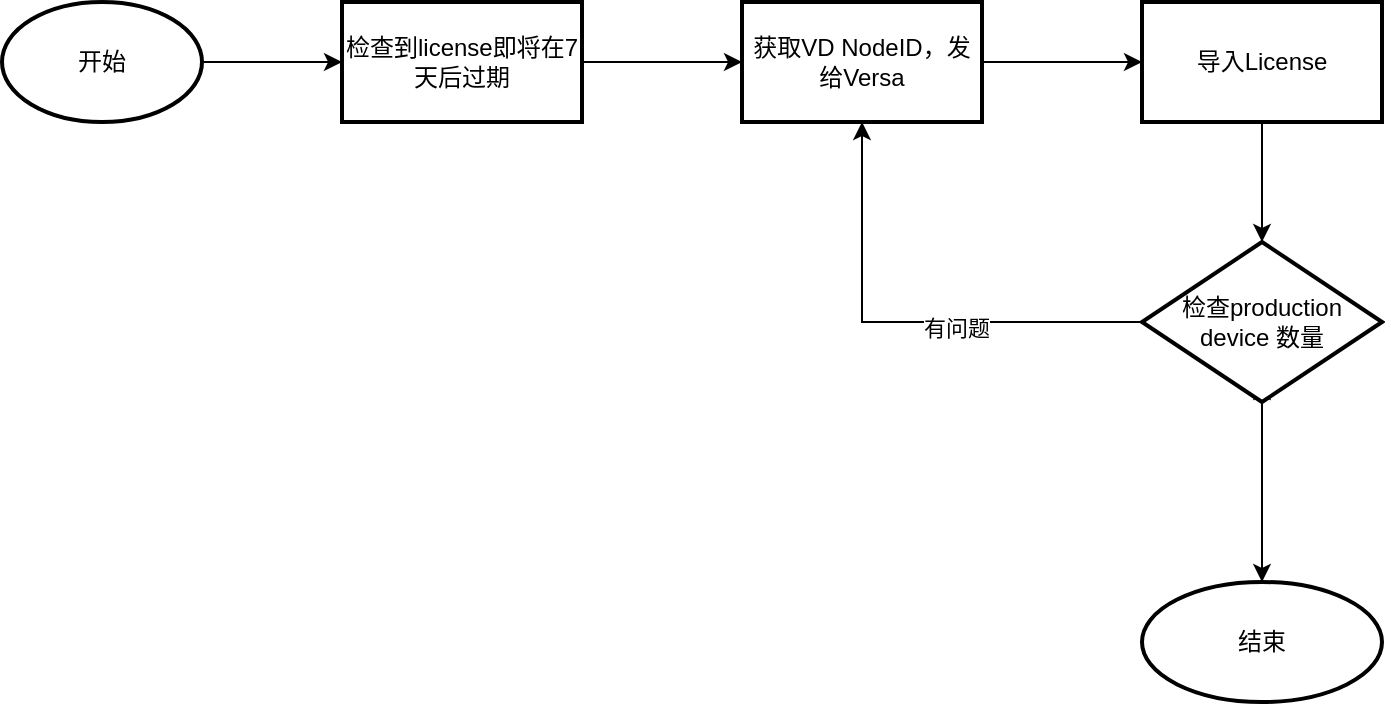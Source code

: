 <mxfile version="20.6.0" type="github"><diagram id="WnZLWGZ18F0ajocFkyLg" name="第 1 页"><mxGraphModel dx="1449" dy="652" grid="1" gridSize="10" guides="1" tooltips="1" connect="1" arrows="1" fold="1" page="1" pageScale="1" pageWidth="827" pageHeight="1169" math="0" shadow="0"><root><mxCell id="0"/><mxCell id="1" parent="0"/><mxCell id="Dhtn-xD7AlQuhGmpcPNW-3" value="" style="edgeStyle=orthogonalEdgeStyle;rounded=0;orthogonalLoop=1;jettySize=auto;html=1;" edge="1" parent="1" source="Dhtn-xD7AlQuhGmpcPNW-1" target="Dhtn-xD7AlQuhGmpcPNW-2"><mxGeometry relative="1" as="geometry"/></mxCell><mxCell id="Dhtn-xD7AlQuhGmpcPNW-1" value="开始" style="strokeWidth=2;html=1;shape=mxgraph.flowchart.start_1;whiteSpace=wrap;" vertex="1" parent="1"><mxGeometry x="70" y="90" width="100" height="60" as="geometry"/></mxCell><mxCell id="Dhtn-xD7AlQuhGmpcPNW-5" value="" style="edgeStyle=orthogonalEdgeStyle;rounded=0;orthogonalLoop=1;jettySize=auto;html=1;" edge="1" parent="1" source="Dhtn-xD7AlQuhGmpcPNW-2" target="Dhtn-xD7AlQuhGmpcPNW-4"><mxGeometry relative="1" as="geometry"/></mxCell><mxCell id="Dhtn-xD7AlQuhGmpcPNW-2" value="检查到license即将在7天后过期" style="whiteSpace=wrap;html=1;strokeWidth=2;" vertex="1" parent="1"><mxGeometry x="240" y="90" width="120" height="60" as="geometry"/></mxCell><mxCell id="Dhtn-xD7AlQuhGmpcPNW-7" value="" style="edgeStyle=orthogonalEdgeStyle;rounded=0;orthogonalLoop=1;jettySize=auto;html=1;" edge="1" parent="1" source="Dhtn-xD7AlQuhGmpcPNW-4" target="Dhtn-xD7AlQuhGmpcPNW-6"><mxGeometry relative="1" as="geometry"/></mxCell><mxCell id="Dhtn-xD7AlQuhGmpcPNW-4" value="获取VD NodeID，发给Versa" style="whiteSpace=wrap;html=1;strokeWidth=2;" vertex="1" parent="1"><mxGeometry x="440" y="90" width="120" height="60" as="geometry"/></mxCell><mxCell id="Dhtn-xD7AlQuhGmpcPNW-9" value="" style="edgeStyle=orthogonalEdgeStyle;rounded=0;orthogonalLoop=1;jettySize=auto;html=1;" edge="1" parent="1" source="Dhtn-xD7AlQuhGmpcPNW-6" target="Dhtn-xD7AlQuhGmpcPNW-8"><mxGeometry relative="1" as="geometry"/></mxCell><mxCell id="Dhtn-xD7AlQuhGmpcPNW-6" value="导入License" style="whiteSpace=wrap;html=1;strokeWidth=2;" vertex="1" parent="1"><mxGeometry x="640" y="90" width="120" height="60" as="geometry"/></mxCell><mxCell id="Dhtn-xD7AlQuhGmpcPNW-10" style="edgeStyle=orthogonalEdgeStyle;rounded=0;orthogonalLoop=1;jettySize=auto;html=1;exitX=0;exitY=0.5;exitDx=0;exitDy=0;entryX=0.5;entryY=1;entryDx=0;entryDy=0;" edge="1" parent="1" source="Dhtn-xD7AlQuhGmpcPNW-8" target="Dhtn-xD7AlQuhGmpcPNW-4"><mxGeometry relative="1" as="geometry"/></mxCell><mxCell id="Dhtn-xD7AlQuhGmpcPNW-11" value="有问题" style="edgeLabel;html=1;align=center;verticalAlign=middle;resizable=0;points=[];" vertex="1" connectable="0" parent="Dhtn-xD7AlQuhGmpcPNW-10"><mxGeometry x="-0.219" y="3" relative="1" as="geometry"><mxPoint as="offset"/></mxGeometry></mxCell><mxCell id="Dhtn-xD7AlQuhGmpcPNW-13" style="edgeStyle=orthogonalEdgeStyle;rounded=0;orthogonalLoop=1;jettySize=auto;html=1;exitX=0.5;exitY=1;exitDx=0;exitDy=0;" edge="1" parent="1" source="Dhtn-xD7AlQuhGmpcPNW-8"><mxGeometry relative="1" as="geometry"><mxPoint x="700" y="280" as="targetPoint"/></mxGeometry></mxCell><mxCell id="Dhtn-xD7AlQuhGmpcPNW-15" value="" style="edgeStyle=orthogonalEdgeStyle;rounded=0;orthogonalLoop=1;jettySize=auto;html=1;" edge="1" parent="1" source="Dhtn-xD7AlQuhGmpcPNW-8" target="Dhtn-xD7AlQuhGmpcPNW-14"><mxGeometry relative="1" as="geometry"/></mxCell><mxCell id="Dhtn-xD7AlQuhGmpcPNW-8" value="检查production&lt;br&gt;device 数量" style="rhombus;whiteSpace=wrap;html=1;strokeWidth=2;" vertex="1" parent="1"><mxGeometry x="640" y="210" width="120" height="80" as="geometry"/></mxCell><mxCell id="Dhtn-xD7AlQuhGmpcPNW-14" value="结束" style="ellipse;whiteSpace=wrap;html=1;strokeWidth=2;" vertex="1" parent="1"><mxGeometry x="640" y="380" width="120" height="60" as="geometry"/></mxCell></root></mxGraphModel></diagram></mxfile>
